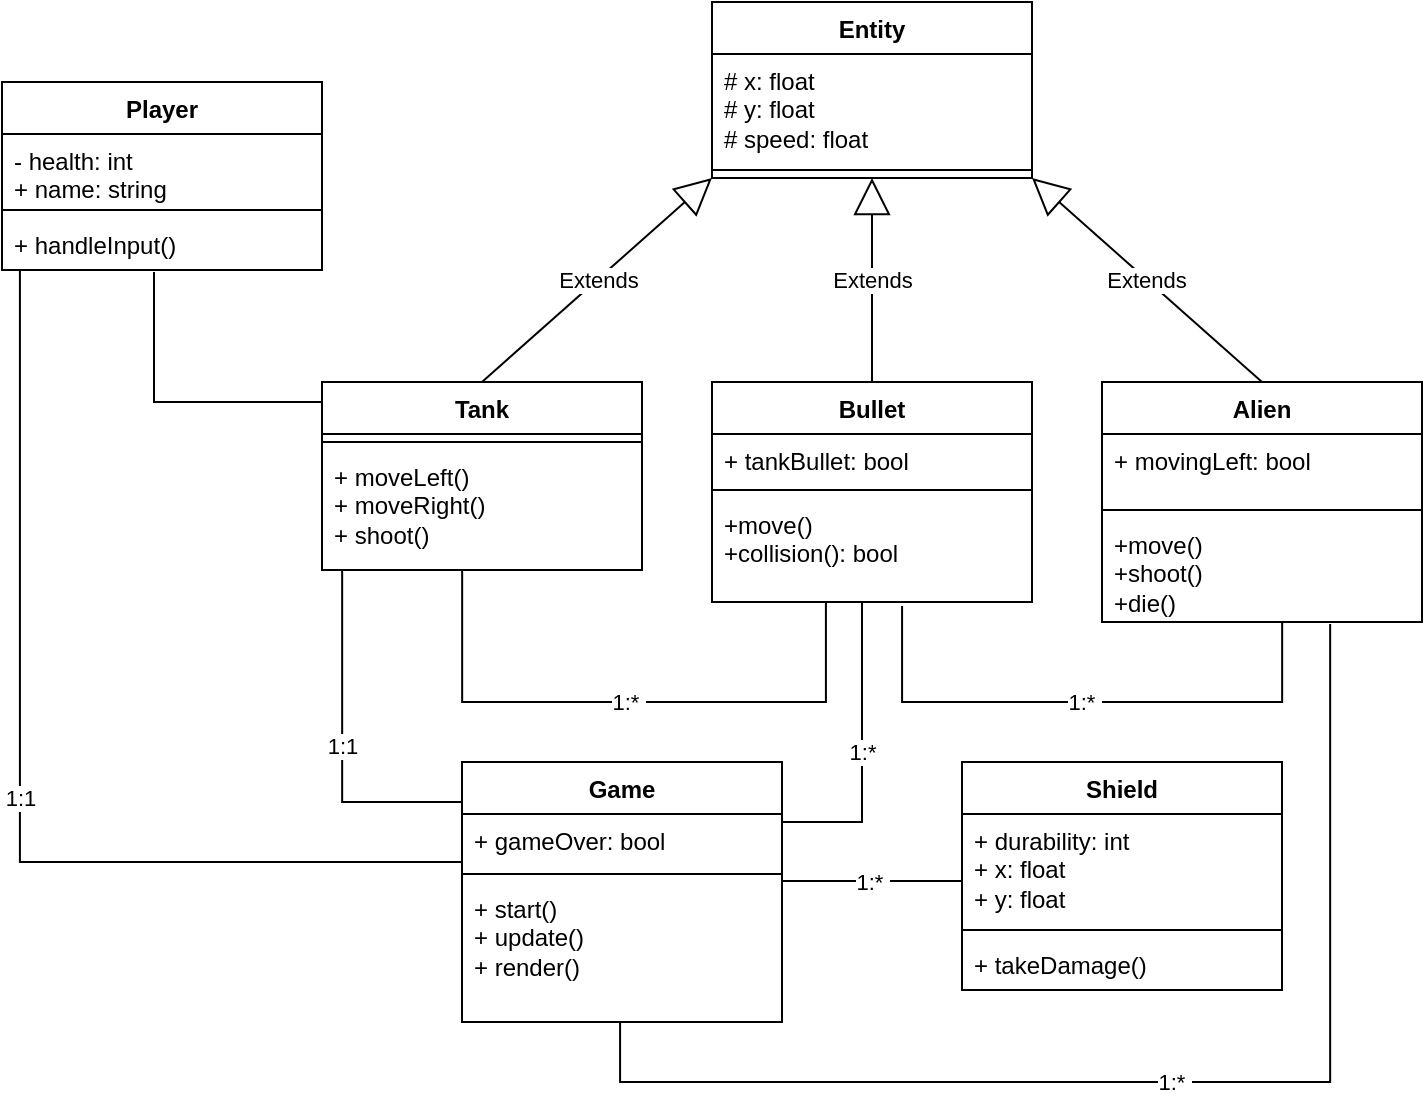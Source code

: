 <mxfile version="26.0.14">
  <diagram name="Page-1" id="SSs5AM4KiS-wrziYyL53">
    <mxGraphModel dx="1434" dy="738" grid="1" gridSize="10" guides="1" tooltips="1" connect="1" arrows="1" fold="1" page="1" pageScale="1" pageWidth="850" pageHeight="1100" math="0" shadow="0">
      <root>
        <mxCell id="0" />
        <mxCell id="1" parent="0" />
        <mxCell id="XQhwckuNOI0sbAWPlR0v-1" value="Game" style="swimlane;fontStyle=1;align=center;verticalAlign=top;childLayout=stackLayout;horizontal=1;startSize=26;horizontalStack=0;resizeParent=1;resizeParentMax=0;resizeLast=0;collapsible=1;marginBottom=0;whiteSpace=wrap;html=1;" vertex="1" parent="1">
          <mxGeometry x="280" y="420" width="160" height="130" as="geometry" />
        </mxCell>
        <mxCell id="XQhwckuNOI0sbAWPlR0v-2" value="+ gameOver: bool" style="text;strokeColor=none;fillColor=none;align=left;verticalAlign=top;spacingLeft=4;spacingRight=4;overflow=hidden;rotatable=0;points=[[0,0.5],[1,0.5]];portConstraint=eastwest;whiteSpace=wrap;html=1;" vertex="1" parent="XQhwckuNOI0sbAWPlR0v-1">
          <mxGeometry y="26" width="160" height="26" as="geometry" />
        </mxCell>
        <mxCell id="XQhwckuNOI0sbAWPlR0v-3" value="" style="line;strokeWidth=1;fillColor=none;align=left;verticalAlign=middle;spacingTop=-1;spacingLeft=3;spacingRight=3;rotatable=0;labelPosition=right;points=[];portConstraint=eastwest;strokeColor=inherit;" vertex="1" parent="XQhwckuNOI0sbAWPlR0v-1">
          <mxGeometry y="52" width="160" height="8" as="geometry" />
        </mxCell>
        <mxCell id="XQhwckuNOI0sbAWPlR0v-4" value="+ start()&lt;div&gt;+ update()&lt;/div&gt;&lt;div&gt;+ render()&lt;/div&gt;" style="text;strokeColor=none;fillColor=none;align=left;verticalAlign=top;spacingLeft=4;spacingRight=4;overflow=hidden;rotatable=0;points=[[0,0.5],[1,0.5]];portConstraint=eastwest;whiteSpace=wrap;html=1;" vertex="1" parent="XQhwckuNOI0sbAWPlR0v-1">
          <mxGeometry y="60" width="160" height="70" as="geometry" />
        </mxCell>
        <mxCell id="XQhwckuNOI0sbAWPlR0v-5" value="Player" style="swimlane;fontStyle=1;align=center;verticalAlign=top;childLayout=stackLayout;horizontal=1;startSize=26;horizontalStack=0;resizeParent=1;resizeParentMax=0;resizeLast=0;collapsible=1;marginBottom=0;whiteSpace=wrap;html=1;" vertex="1" parent="1">
          <mxGeometry x="50" y="80" width="160" height="94" as="geometry" />
        </mxCell>
        <mxCell id="XQhwckuNOI0sbAWPlR0v-6" value="- health: int&lt;div&gt;+ name: string&lt;/div&gt;" style="text;strokeColor=none;fillColor=none;align=left;verticalAlign=top;spacingLeft=4;spacingRight=4;overflow=hidden;rotatable=0;points=[[0,0.5],[1,0.5]];portConstraint=eastwest;whiteSpace=wrap;html=1;" vertex="1" parent="XQhwckuNOI0sbAWPlR0v-5">
          <mxGeometry y="26" width="160" height="34" as="geometry" />
        </mxCell>
        <mxCell id="XQhwckuNOI0sbAWPlR0v-7" value="" style="line;strokeWidth=1;fillColor=none;align=left;verticalAlign=middle;spacingTop=-1;spacingLeft=3;spacingRight=3;rotatable=0;labelPosition=right;points=[];portConstraint=eastwest;strokeColor=inherit;" vertex="1" parent="XQhwckuNOI0sbAWPlR0v-5">
          <mxGeometry y="60" width="160" height="8" as="geometry" />
        </mxCell>
        <mxCell id="XQhwckuNOI0sbAWPlR0v-8" value="+ handleInput()" style="text;strokeColor=none;fillColor=none;align=left;verticalAlign=top;spacingLeft=4;spacingRight=4;overflow=hidden;rotatable=0;points=[[0,0.5],[1,0.5]];portConstraint=eastwest;whiteSpace=wrap;html=1;" vertex="1" parent="XQhwckuNOI0sbAWPlR0v-5">
          <mxGeometry y="68" width="160" height="26" as="geometry" />
        </mxCell>
        <mxCell id="XQhwckuNOI0sbAWPlR0v-9" value="Tank" style="swimlane;fontStyle=1;align=center;verticalAlign=top;childLayout=stackLayout;horizontal=1;startSize=26;horizontalStack=0;resizeParent=1;resizeParentMax=0;resizeLast=0;collapsible=1;marginBottom=0;whiteSpace=wrap;html=1;" vertex="1" parent="1">
          <mxGeometry x="210" y="230" width="160" height="94" as="geometry" />
        </mxCell>
        <mxCell id="XQhwckuNOI0sbAWPlR0v-11" value="" style="line;strokeWidth=1;fillColor=none;align=left;verticalAlign=middle;spacingTop=-1;spacingLeft=3;spacingRight=3;rotatable=0;labelPosition=right;points=[];portConstraint=eastwest;strokeColor=inherit;" vertex="1" parent="XQhwckuNOI0sbAWPlR0v-9">
          <mxGeometry y="26" width="160" height="8" as="geometry" />
        </mxCell>
        <mxCell id="XQhwckuNOI0sbAWPlR0v-12" value="+ moveLeft()&lt;div&gt;+ moveRight()&lt;/div&gt;&lt;div&gt;+ shoot()&lt;/div&gt;" style="text;strokeColor=none;fillColor=none;align=left;verticalAlign=top;spacingLeft=4;spacingRight=4;overflow=hidden;rotatable=0;points=[[0,0.5],[1,0.5]];portConstraint=eastwest;whiteSpace=wrap;html=1;" vertex="1" parent="XQhwckuNOI0sbAWPlR0v-9">
          <mxGeometry y="34" width="160" height="60" as="geometry" />
        </mxCell>
        <mxCell id="XQhwckuNOI0sbAWPlR0v-13" value="Alien" style="swimlane;fontStyle=1;align=center;verticalAlign=top;childLayout=stackLayout;horizontal=1;startSize=26;horizontalStack=0;resizeParent=1;resizeParentMax=0;resizeLast=0;collapsible=1;marginBottom=0;whiteSpace=wrap;html=1;" vertex="1" parent="1">
          <mxGeometry x="600" y="230" width="160" height="120" as="geometry" />
        </mxCell>
        <mxCell id="XQhwckuNOI0sbAWPlR0v-14" value="&lt;div&gt;+ movingLeft: bool&lt;/div&gt;" style="text;strokeColor=none;fillColor=none;align=left;verticalAlign=top;spacingLeft=4;spacingRight=4;overflow=hidden;rotatable=0;points=[[0,0.5],[1,0.5]];portConstraint=eastwest;whiteSpace=wrap;html=1;" vertex="1" parent="XQhwckuNOI0sbAWPlR0v-13">
          <mxGeometry y="26" width="160" height="34" as="geometry" />
        </mxCell>
        <mxCell id="XQhwckuNOI0sbAWPlR0v-15" value="" style="line;strokeWidth=1;fillColor=none;align=left;verticalAlign=middle;spacingTop=-1;spacingLeft=3;spacingRight=3;rotatable=0;labelPosition=right;points=[];portConstraint=eastwest;strokeColor=inherit;" vertex="1" parent="XQhwckuNOI0sbAWPlR0v-13">
          <mxGeometry y="60" width="160" height="8" as="geometry" />
        </mxCell>
        <mxCell id="XQhwckuNOI0sbAWPlR0v-16" value="+move()&lt;div&gt;+shoot()&lt;/div&gt;&lt;div&gt;+die()&lt;/div&gt;&lt;div&gt;&lt;br&gt;&lt;/div&gt;" style="text;strokeColor=none;fillColor=none;align=left;verticalAlign=top;spacingLeft=4;spacingRight=4;overflow=hidden;rotatable=0;points=[[0,0.5],[1,0.5]];portConstraint=eastwest;whiteSpace=wrap;html=1;" vertex="1" parent="XQhwckuNOI0sbAWPlR0v-13">
          <mxGeometry y="68" width="160" height="52" as="geometry" />
        </mxCell>
        <mxCell id="XQhwckuNOI0sbAWPlR0v-17" value="Bullet" style="swimlane;fontStyle=1;align=center;verticalAlign=top;childLayout=stackLayout;horizontal=1;startSize=26;horizontalStack=0;resizeParent=1;resizeParentMax=0;resizeLast=0;collapsible=1;marginBottom=0;whiteSpace=wrap;html=1;" vertex="1" parent="1">
          <mxGeometry x="405" y="230" width="160" height="110" as="geometry" />
        </mxCell>
        <mxCell id="XQhwckuNOI0sbAWPlR0v-18" value="&lt;div&gt;+ tankBullet: bool&lt;/div&gt;" style="text;strokeColor=none;fillColor=none;align=left;verticalAlign=top;spacingLeft=4;spacingRight=4;overflow=hidden;rotatable=0;points=[[0,0.5],[1,0.5]];portConstraint=eastwest;whiteSpace=wrap;html=1;" vertex="1" parent="XQhwckuNOI0sbAWPlR0v-17">
          <mxGeometry y="26" width="160" height="24" as="geometry" />
        </mxCell>
        <mxCell id="XQhwckuNOI0sbAWPlR0v-19" value="" style="line;strokeWidth=1;fillColor=none;align=left;verticalAlign=middle;spacingTop=-1;spacingLeft=3;spacingRight=3;rotatable=0;labelPosition=right;points=[];portConstraint=eastwest;strokeColor=inherit;" vertex="1" parent="XQhwckuNOI0sbAWPlR0v-17">
          <mxGeometry y="50" width="160" height="8" as="geometry" />
        </mxCell>
        <mxCell id="XQhwckuNOI0sbAWPlR0v-20" value="+move()&lt;div&gt;+collision(): bool&lt;/div&gt;" style="text;strokeColor=none;fillColor=none;align=left;verticalAlign=top;spacingLeft=4;spacingRight=4;overflow=hidden;rotatable=0;points=[[0,0.5],[1,0.5]];portConstraint=eastwest;whiteSpace=wrap;html=1;" vertex="1" parent="XQhwckuNOI0sbAWPlR0v-17">
          <mxGeometry y="58" width="160" height="52" as="geometry" />
        </mxCell>
        <mxCell id="XQhwckuNOI0sbAWPlR0v-21" value="Shield" style="swimlane;fontStyle=1;align=center;verticalAlign=top;childLayout=stackLayout;horizontal=1;startSize=26;horizontalStack=0;resizeParent=1;resizeParentMax=0;resizeLast=0;collapsible=1;marginBottom=0;whiteSpace=wrap;html=1;" vertex="1" parent="1">
          <mxGeometry x="530" y="420" width="160" height="114" as="geometry" />
        </mxCell>
        <mxCell id="XQhwckuNOI0sbAWPlR0v-22" value="+ durability: int&lt;div&gt;+ x: float&lt;/div&gt;&lt;div&gt;+ y: float&lt;/div&gt;" style="text;strokeColor=none;fillColor=none;align=left;verticalAlign=top;spacingLeft=4;spacingRight=4;overflow=hidden;rotatable=0;points=[[0,0.5],[1,0.5]];portConstraint=eastwest;whiteSpace=wrap;html=1;" vertex="1" parent="XQhwckuNOI0sbAWPlR0v-21">
          <mxGeometry y="26" width="160" height="54" as="geometry" />
        </mxCell>
        <mxCell id="XQhwckuNOI0sbAWPlR0v-23" value="" style="line;strokeWidth=1;fillColor=none;align=left;verticalAlign=middle;spacingTop=-1;spacingLeft=3;spacingRight=3;rotatable=0;labelPosition=right;points=[];portConstraint=eastwest;strokeColor=inherit;" vertex="1" parent="XQhwckuNOI0sbAWPlR0v-21">
          <mxGeometry y="80" width="160" height="8" as="geometry" />
        </mxCell>
        <mxCell id="XQhwckuNOI0sbAWPlR0v-24" value="+ takeDamage()" style="text;strokeColor=none;fillColor=none;align=left;verticalAlign=top;spacingLeft=4;spacingRight=4;overflow=hidden;rotatable=0;points=[[0,0.5],[1,0.5]];portConstraint=eastwest;whiteSpace=wrap;html=1;" vertex="1" parent="XQhwckuNOI0sbAWPlR0v-21">
          <mxGeometry y="88" width="160" height="26" as="geometry" />
        </mxCell>
        <mxCell id="XQhwckuNOI0sbAWPlR0v-25" value="Entity" style="swimlane;fontStyle=1;align=center;verticalAlign=top;childLayout=stackLayout;horizontal=1;startSize=26;horizontalStack=0;resizeParent=1;resizeParentMax=0;resizeLast=0;collapsible=1;marginBottom=0;whiteSpace=wrap;html=1;" vertex="1" parent="1">
          <mxGeometry x="405" y="40" width="160" height="88" as="geometry" />
        </mxCell>
        <mxCell id="XQhwckuNOI0sbAWPlR0v-26" value="# x: float&lt;div&gt;# y: float&lt;/div&gt;&lt;div&gt;# speed: float&lt;/div&gt;" style="text;strokeColor=none;fillColor=none;align=left;verticalAlign=top;spacingLeft=4;spacingRight=4;overflow=hidden;rotatable=0;points=[[0,0.5],[1,0.5]];portConstraint=eastwest;whiteSpace=wrap;html=1;" vertex="1" parent="XQhwckuNOI0sbAWPlR0v-25">
          <mxGeometry y="26" width="160" height="54" as="geometry" />
        </mxCell>
        <mxCell id="XQhwckuNOI0sbAWPlR0v-27" value="" style="line;strokeWidth=1;fillColor=none;align=left;verticalAlign=middle;spacingTop=-1;spacingLeft=3;spacingRight=3;rotatable=0;labelPosition=right;points=[];portConstraint=eastwest;strokeColor=inherit;" vertex="1" parent="XQhwckuNOI0sbAWPlR0v-25">
          <mxGeometry y="80" width="160" height="8" as="geometry" />
        </mxCell>
        <mxCell id="XQhwckuNOI0sbAWPlR0v-30" value="Extends" style="endArrow=block;endSize=16;endFill=0;html=1;rounded=0;exitX=0.5;exitY=0;exitDx=0;exitDy=0;entryX=0;entryY=1;entryDx=0;entryDy=0;" edge="1" parent="1" source="XQhwckuNOI0sbAWPlR0v-9" target="XQhwckuNOI0sbAWPlR0v-25">
          <mxGeometry width="160" relative="1" as="geometry">
            <mxPoint x="320" y="250" as="sourcePoint" />
            <mxPoint x="480" y="250" as="targetPoint" />
          </mxGeometry>
        </mxCell>
        <mxCell id="XQhwckuNOI0sbAWPlR0v-31" value="Extends" style="endArrow=block;endSize=16;endFill=0;html=1;rounded=0;entryX=0.5;entryY=1;entryDx=0;entryDy=0;exitX=0.5;exitY=0;exitDx=0;exitDy=0;" edge="1" parent="1" source="XQhwckuNOI0sbAWPlR0v-17" target="XQhwckuNOI0sbAWPlR0v-25">
          <mxGeometry width="160" relative="1" as="geometry">
            <mxPoint x="490" y="210" as="sourcePoint" />
            <mxPoint x="480" y="250" as="targetPoint" />
          </mxGeometry>
        </mxCell>
        <mxCell id="XQhwckuNOI0sbAWPlR0v-32" value="Extends" style="endArrow=block;endSize=16;endFill=0;html=1;rounded=0;entryX=1;entryY=1;entryDx=0;entryDy=0;exitX=0.5;exitY=0;exitDx=0;exitDy=0;" edge="1" parent="1" source="XQhwckuNOI0sbAWPlR0v-13" target="XQhwckuNOI0sbAWPlR0v-25">
          <mxGeometry width="160" relative="1" as="geometry">
            <mxPoint x="680" y="200" as="sourcePoint" />
            <mxPoint x="480" y="250" as="targetPoint" />
          </mxGeometry>
        </mxCell>
        <mxCell id="XQhwckuNOI0sbAWPlR0v-34" value="" style="edgeStyle=elbowEdgeStyle;html=1;endArrow=none;elbow=vertical;rounded=0;entryX=0.475;entryY=1.038;entryDx=0;entryDy=0;entryPerimeter=0;" edge="1" parent="1" source="XQhwckuNOI0sbAWPlR0v-9" target="XQhwckuNOI0sbAWPlR0v-8">
          <mxGeometry width="160" relative="1" as="geometry">
            <mxPoint x="320" y="250" as="sourcePoint" />
            <mxPoint x="120" y="190" as="targetPoint" />
            <Array as="points">
              <mxPoint x="110" y="240" />
            </Array>
          </mxGeometry>
        </mxCell>
        <mxCell id="XQhwckuNOI0sbAWPlR0v-41" value="1:*&amp;nbsp;" style="edgeStyle=elbowEdgeStyle;html=1;endArrow=none;elbow=horizontal;rounded=0;exitX=0.594;exitY=1.038;exitDx=0;exitDy=0;exitPerimeter=0;entryX=0.563;entryY=1;entryDx=0;entryDy=0;entryPerimeter=0;" edge="1" parent="1" source="XQhwckuNOI0sbAWPlR0v-20" target="XQhwckuNOI0sbAWPlR0v-16">
          <mxGeometry width="160" relative="1" as="geometry">
            <mxPoint x="510" y="390" as="sourcePoint" />
            <mxPoint x="670" y="390" as="targetPoint" />
            <Array as="points">
              <mxPoint x="580" y="390" />
            </Array>
          </mxGeometry>
        </mxCell>
        <mxCell id="XQhwckuNOI0sbAWPlR0v-42" value="1:*&amp;nbsp;" style="edgeStyle=elbowEdgeStyle;html=1;endArrow=none;elbow=vertical;rounded=0;exitX=0.438;exitY=1;exitDx=0;exitDy=0;exitPerimeter=0;entryX=0.356;entryY=1;entryDx=0;entryDy=0;entryPerimeter=0;" edge="1" parent="1" source="XQhwckuNOI0sbAWPlR0v-12" target="XQhwckuNOI0sbAWPlR0v-20">
          <mxGeometry width="160" relative="1" as="geometry">
            <mxPoint x="281" y="330" as="sourcePoint" />
            <mxPoint x="460" y="360" as="targetPoint" />
            <Array as="points">
              <mxPoint x="360" y="390" />
            </Array>
          </mxGeometry>
        </mxCell>
        <mxCell id="XQhwckuNOI0sbAWPlR0v-47" value="1:*&amp;nbsp;" style="edgeStyle=elbowEdgeStyle;html=1;endArrow=none;elbow=vertical;rounded=0;entryX=0;entryY=0.5;entryDx=0;entryDy=0;" edge="1" parent="1" target="XQhwckuNOI0sbAWPlR0v-22">
          <mxGeometry width="160" relative="1" as="geometry">
            <mxPoint x="440" y="486" as="sourcePoint" />
            <mxPoint x="510" y="460" as="targetPoint" />
          </mxGeometry>
        </mxCell>
        <mxCell id="XQhwckuNOI0sbAWPlR0v-49" value="1:1" style="edgeStyle=elbowEdgeStyle;html=1;endArrow=none;elbow=vertical;rounded=0;entryX=0;entryY=0.5;entryDx=0;entryDy=0;exitX=0.056;exitY=1;exitDx=0;exitDy=0;exitPerimeter=0;" edge="1" parent="1" source="XQhwckuNOI0sbAWPlR0v-8" target="XQhwckuNOI0sbAWPlR0v-2">
          <mxGeometry width="160" relative="1" as="geometry">
            <mxPoint x="60" y="190" as="sourcePoint" />
            <mxPoint x="200" y="390" as="targetPoint" />
            <Array as="points">
              <mxPoint x="100" y="470" />
            </Array>
          </mxGeometry>
        </mxCell>
        <mxCell id="XQhwckuNOI0sbAWPlR0v-50" value="1:1" style="edgeStyle=elbowEdgeStyle;html=1;endArrow=none;elbow=vertical;rounded=0;exitX=0.063;exitY=1;exitDx=0;exitDy=0;exitPerimeter=0;" edge="1" parent="1" source="XQhwckuNOI0sbAWPlR0v-12">
          <mxGeometry width="160" relative="1" as="geometry">
            <mxPoint x="220" y="330" as="sourcePoint" />
            <mxPoint x="280" y="440" as="targetPoint" />
            <Array as="points">
              <mxPoint x="230" y="440" />
            </Array>
          </mxGeometry>
        </mxCell>
        <mxCell id="XQhwckuNOI0sbAWPlR0v-52" value="1:*" style="edgeStyle=elbowEdgeStyle;html=1;endArrow=none;elbow=vertical;rounded=0;" edge="1" parent="1">
          <mxGeometry width="160" relative="1" as="geometry">
            <mxPoint x="440" y="450" as="sourcePoint" />
            <mxPoint x="480" y="340" as="targetPoint" />
            <Array as="points">
              <mxPoint x="470" y="450" />
            </Array>
          </mxGeometry>
        </mxCell>
        <mxCell id="XQhwckuNOI0sbAWPlR0v-53" value="1:*&amp;nbsp;" style="edgeStyle=elbowEdgeStyle;html=1;endArrow=none;elbow=vertical;rounded=0;exitX=0.494;exitY=1;exitDx=0;exitDy=0;exitPerimeter=0;entryX=0.713;entryY=1.019;entryDx=0;entryDy=0;entryPerimeter=0;" edge="1" parent="1" source="XQhwckuNOI0sbAWPlR0v-4" target="XQhwckuNOI0sbAWPlR0v-16">
          <mxGeometry width="160" relative="1" as="geometry">
            <mxPoint x="360" y="590" as="sourcePoint" />
            <mxPoint x="520" y="590" as="targetPoint" />
            <Array as="points">
              <mxPoint x="540" y="580" />
            </Array>
          </mxGeometry>
        </mxCell>
      </root>
    </mxGraphModel>
  </diagram>
</mxfile>
